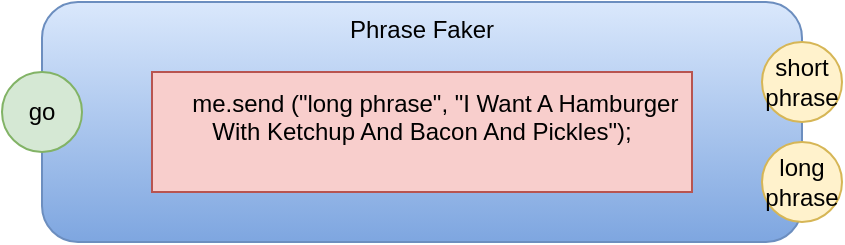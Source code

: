 <mxfile version="14.6.13" type="device" pages="2"><diagram id="9e1SY-uhVVCMHaf06Ea5" name="leaf-phrase-faker"><mxGraphModel dx="1346" dy="1656" grid="1" gridSize="10" guides="1" tooltips="1" connect="1" arrows="1" fold="1" page="1" pageScale="1" pageWidth="1100" pageHeight="850" math="0" shadow="0"><root><mxCell id="0"/><mxCell id="1" parent="0"/><mxCell id="qM60Rik43oe59V1x6Cxv-1" value="Phrase Faker" style="rounded=1;whiteSpace=wrap;html=1;fillColor=#dae8fc;strokeColor=#6c8ebf;gradientColor=#7ea6e0;verticalAlign=top;" vertex="1" parent="1"><mxGeometry x="330" y="-670" width="380" height="120" as="geometry"/></mxCell><mxCell id="qM60Rik43oe59V1x6Cxv-2" value="short phrase" style="ellipse;whiteSpace=wrap;html=1;aspect=fixed;fillColor=#fff2cc;strokeColor=#d6b656;" vertex="1" parent="1"><mxGeometry x="690" y="-650" width="40" height="40" as="geometry"/></mxCell><mxCell id="qM60Rik43oe59V1x6Cxv-3" value="long phrase" style="ellipse;whiteSpace=wrap;html=1;aspect=fixed;fillColor=#fff2cc;strokeColor=#d6b656;" vertex="1" parent="1"><mxGeometry x="690" y="-600" width="40" height="40" as="geometry"/></mxCell><mxCell id="qM60Rik43oe59V1x6Cxv-4" value="go" style="ellipse;whiteSpace=wrap;html=1;aspect=fixed;fillColor=#d5e8d4;strokeColor=#82b366;" vertex="1" parent="1"><mxGeometry x="310" y="-635" width="40" height="40" as="geometry"/></mxCell><mxCell id="qM60Rik43oe59V1x6Cxv-5" value="&lt;div&gt;&amp;nbsp; &amp;nbsp; me.send (&quot;long phrase&quot;, &quot;I Want A Hamburger With Ketchup And Bacon And Pickles&quot;);&lt;/div&gt;&lt;div&gt;&lt;br&gt;&lt;/div&gt;" style="rounded=0;whiteSpace=wrap;html=1;fillColor=#f8cecc;strokeColor=#b85450;" vertex="1" parent="1"><mxGeometry x="385" y="-635" width="270" height="60" as="geometry"/></mxCell></root></mxGraphModel></diagram><diagram id="k3bWtIxUlYj0EQrFBklX" name="container-testbench"><mxGraphModel dx="1346" dy="1609" grid="1" gridSize="10" guides="1" tooltips="1" connect="1" arrows="1" fold="1" page="1" pageScale="1" pageWidth="1100" pageHeight="850" math="0" shadow="0"><root><mxCell id="JLshzPgewcR3ILek6vSI-0"/><mxCell id="JLshzPgewcR3ILek6vSI-1" parent="JLshzPgewcR3ILek6vSI-0"/><mxCell id="JLshzPgewcR3ILek6vSI-2" value="Test Bench" style="rounded=1;whiteSpace=wrap;html=1;horizontal=1;verticalAlign=top;gradientColor=#b3b3b3;fillColor=#f5f5f5;strokeColor=#666666;gradientDirection=north;" vertex="1" parent="JLshzPgewcR3ILek6vSI-1"><mxGeometry x="40" y="-785" width="1190" height="310" as="geometry"/></mxCell><mxCell id="JLshzPgewcR3ILek6vSI-3" value="Order Taker" style="rounded=1;whiteSpace=wrap;html=1;horizontal=1;verticalAlign=top;fillColor=#f5f5f5;strokeColor=#666666;gradientColor=#b3b3b3;" vertex="1" parent="JLshzPgewcR3ILek6vSI-1"><mxGeometry x="830" y="-735" width="330" height="225" as="geometry"/></mxCell><mxCell id="JLshzPgewcR3ILek6vSI-4" style="edgeStyle=orthogonalEdgeStyle;rounded=0;orthogonalLoop=1;jettySize=auto;html=1;exitX=1;exitY=0.5;exitDx=0;exitDy=0;" edge="1" parent="JLshzPgewcR3ILek6vSI-1" source="JLshzPgewcR3ILek6vSI-5" target="JLshzPgewcR3ILek6vSI-17"><mxGeometry relative="1" as="geometry"/></mxCell><mxCell id="JLshzPgewcR3ILek6vSI-5" value="food order" style="ellipse;whiteSpace=wrap;html=1;aspect=fixed;fillColor=#fff2cc;strokeColor=#d6b656;" vertex="1" parent="JLshzPgewcR3ILek6vSI-1"><mxGeometry x="1140" y="-650" width="40" height="40" as="geometry"/></mxCell><mxCell id="JLshzPgewcR3ILek6vSI-6" style="edgeStyle=orthogonalEdgeStyle;rounded=0;orthogonalLoop=1;jettySize=auto;html=1;exitX=1;exitY=0.5;exitDx=0;exitDy=0;" edge="1" parent="JLshzPgewcR3ILek6vSI-1" source="JLshzPgewcR3ILek6vSI-7" target="JLshzPgewcR3ILek6vSI-21"><mxGeometry relative="1" as="geometry"/></mxCell><mxCell id="JLshzPgewcR3ILek6vSI-7" value="phrase" style="ellipse;whiteSpace=wrap;html=1;aspect=fixed;fillColor=#d5e8d4;strokeColor=#82b366;" vertex="1" parent="JLshzPgewcR3ILek6vSI-1"><mxGeometry x="810" y="-650" width="40" height="40" as="geometry"/></mxCell><mxCell id="JLshzPgewcR3ILek6vSI-8" value="HTML Button" style="rounded=1;whiteSpace=wrap;html=1;fillColor=#dae8fc;strokeColor=#6c8ebf;gradientColor=#7ea6e0;verticalAlign=top;" vertex="1" parent="JLshzPgewcR3ILek6vSI-1"><mxGeometry x="60" y="-675" width="190" height="110" as="geometry"/></mxCell><mxCell id="JLshzPgewcR3ILek6vSI-9" style="edgeStyle=orthogonalEdgeStyle;rounded=0;orthogonalLoop=1;jettySize=auto;html=1;exitX=1;exitY=0.5;exitDx=0;exitDy=0;entryX=0;entryY=0.5;entryDx=0;entryDy=0;" edge="1" parent="JLshzPgewcR3ILek6vSI-1" source="JLshzPgewcR3ILek6vSI-10" target="JLshzPgewcR3ILek6vSI-16"><mxGeometry relative="1" as="geometry"/></mxCell><mxCell id="JLshzPgewcR3ILek6vSI-10" value="click" style="ellipse;whiteSpace=wrap;html=1;aspect=fixed;fillColor=#fff2cc;strokeColor=#d6b656;" vertex="1" parent="JLshzPgewcR3ILek6vSI-1"><mxGeometry x="230" y="-635" width="40" height="40" as="geometry"/></mxCell><mxCell id="JLshzPgewcR3ILek6vSI-11" value="Phrase Faker" style="rounded=1;whiteSpace=wrap;html=1;fillColor=#dae8fc;strokeColor=#6c8ebf;gradientColor=#7ea6e0;verticalAlign=top;" vertex="1" parent="JLshzPgewcR3ILek6vSI-1"><mxGeometry x="330" y="-670" width="380" height="120" as="geometry"/></mxCell><mxCell id="JLshzPgewcR3ILek6vSI-12" style="edgeStyle=orthogonalEdgeStyle;rounded=0;orthogonalLoop=1;jettySize=auto;html=1;exitX=1;exitY=0.5;exitDx=0;exitDy=0;entryX=0;entryY=0.5;entryDx=0;entryDy=0;" edge="1" parent="JLshzPgewcR3ILek6vSI-1" source="JLshzPgewcR3ILek6vSI-13" target="JLshzPgewcR3ILek6vSI-7"><mxGeometry relative="1" as="geometry"/></mxCell><mxCell id="JLshzPgewcR3ILek6vSI-13" value="short phrase" style="ellipse;whiteSpace=wrap;html=1;aspect=fixed;fillColor=#fff2cc;strokeColor=#d6b656;" vertex="1" parent="JLshzPgewcR3ILek6vSI-1"><mxGeometry x="690" y="-650" width="40" height="40" as="geometry"/></mxCell><mxCell id="JLshzPgewcR3ILek6vSI-14" style="edgeStyle=orthogonalEdgeStyle;rounded=0;orthogonalLoop=1;jettySize=auto;html=1;exitX=1;exitY=0.5;exitDx=0;exitDy=0;entryX=0;entryY=0.5;entryDx=0;entryDy=0;" edge="1" parent="JLshzPgewcR3ILek6vSI-1" source="JLshzPgewcR3ILek6vSI-15" target="JLshzPgewcR3ILek6vSI-7"><mxGeometry relative="1" as="geometry"/></mxCell><mxCell id="JLshzPgewcR3ILek6vSI-15" value="long phrase" style="ellipse;whiteSpace=wrap;html=1;aspect=fixed;fillColor=#fff2cc;strokeColor=#d6b656;" vertex="1" parent="JLshzPgewcR3ILek6vSI-1"><mxGeometry x="690" y="-600" width="40" height="40" as="geometry"/></mxCell><mxCell id="JLshzPgewcR3ILek6vSI-16" value="go" style="ellipse;whiteSpace=wrap;html=1;aspect=fixed;fillColor=#d5e8d4;strokeColor=#82b366;" vertex="1" parent="JLshzPgewcR3ILek6vSI-1"><mxGeometry x="310" y="-635" width="40" height="40" as="geometry"/></mxCell><mxCell id="JLshzPgewcR3ILek6vSI-17" value="food order" style="ellipse;whiteSpace=wrap;html=1;aspect=fixed;fillColor=#fff2cc;strokeColor=#d6b656;" vertex="1" parent="JLshzPgewcR3ILek6vSI-1"><mxGeometry x="1210" y="-650" width="40" height="40" as="geometry"/></mxCell><mxCell id="JLshzPgewcR3ILek6vSI-18" value="Phrase Parser" style="rounded=1;whiteSpace=wrap;html=1;gradientColor=#7ea6e0;fillColor=#dae8fc;strokeColor=#6c8ebf;verticalAlign=top;" vertex="1" parent="JLshzPgewcR3ILek6vSI-1"><mxGeometry x="910" y="-700" width="120" height="150" as="geometry"/></mxCell><mxCell id="JLshzPgewcR3ILek6vSI-19" style="edgeStyle=orthogonalEdgeStyle;rounded=0;orthogonalLoop=1;jettySize=auto;html=1;exitX=1;exitY=0.5;exitDx=0;exitDy=0;" edge="1" parent="JLshzPgewcR3ILek6vSI-1" source="JLshzPgewcR3ILek6vSI-20" target="JLshzPgewcR3ILek6vSI-5"><mxGeometry relative="1" as="geometry"/></mxCell><mxCell id="JLshzPgewcR3ILek6vSI-20" value="order no choices" style="ellipse;whiteSpace=wrap;html=1;aspect=fixed;fillColor=#fff2cc;strokeColor=#d6b656;" vertex="1" parent="JLshzPgewcR3ILek6vSI-1"><mxGeometry x="1010" y="-675" width="40" height="40" as="geometry"/></mxCell><mxCell id="JLshzPgewcR3ILek6vSI-21" value="phrase" style="ellipse;whiteSpace=wrap;html=1;aspect=fixed;fillColor=#d5e8d4;strokeColor=#82b366;" vertex="1" parent="JLshzPgewcR3ILek6vSI-1"><mxGeometry x="890" y="-650" width="40" height="40" as="geometry"/></mxCell><mxCell id="JLshzPgewcR3ILek6vSI-22" style="edgeStyle=orthogonalEdgeStyle;rounded=0;orthogonalLoop=1;jettySize=auto;html=1;exitX=1;exitY=0.5;exitDx=0;exitDy=0;" edge="1" parent="JLshzPgewcR3ILek6vSI-1" source="JLshzPgewcR3ILek6vSI-23" target="JLshzPgewcR3ILek6vSI-5"><mxGeometry relative="1" as="geometry"/></mxCell><mxCell id="JLshzPgewcR3ILek6vSI-23" value="order with choices" style="ellipse;whiteSpace=wrap;html=1;aspect=fixed;fillColor=#fff2cc;strokeColor=#d6b656;" vertex="1" parent="JLshzPgewcR3ILek6vSI-1"><mxGeometry x="1010" y="-625" width="40" height="40" as="geometry"/></mxCell><mxCell id="JLshzPgewcR3ILek6vSI-24" value="parse error" style="ellipse;whiteSpace=wrap;html=1;aspect=fixed;fillColor=#fff2cc;strokeColor=#d6b656;" vertex="1" parent="JLshzPgewcR3ILek6vSI-1"><mxGeometry x="920" y="-570" width="40" height="40" as="geometry"/></mxCell><mxCell id="JLshzPgewcR3ILek6vSI-25" value="hook error" style="ellipse;whiteSpace=wrap;html=1;aspect=fixed;fillColor=#fff2cc;strokeColor=#d6b656;" vertex="1" parent="JLshzPgewcR3ILek6vSI-1"><mxGeometry x="970" y="-570" width="40" height="40" as="geometry"/></mxCell><mxCell id="JLshzPgewcR3ILek6vSI-26" value="me.send (&quot;click&quot;, true);" style="rounded=0;whiteSpace=wrap;html=1;fillColor=#f8cecc;strokeColor=#b85450;" vertex="1" parent="JLshzPgewcR3ILek6vSI-1"><mxGeometry x="80" y="-635" width="140" height="40" as="geometry"/></mxCell><mxCell id="JLshzPgewcR3ILek6vSI-27" value="&lt;div&gt;&amp;nbsp; &amp;nbsp; me.send (&quot;long phrase&quot;, &quot;I Want A Hamburger With Ketchup And Bacon And Pickles&quot;);&lt;/div&gt;&lt;div&gt;&lt;br&gt;&lt;/div&gt;" style="rounded=0;whiteSpace=wrap;html=1;fillColor=#f8cecc;strokeColor=#b85450;" vertex="1" parent="JLshzPgewcR3ILek6vSI-1"><mxGeometry x="385" y="-635" width="270" height="60" as="geometry"/></mxCell></root></mxGraphModel></diagram></mxfile>